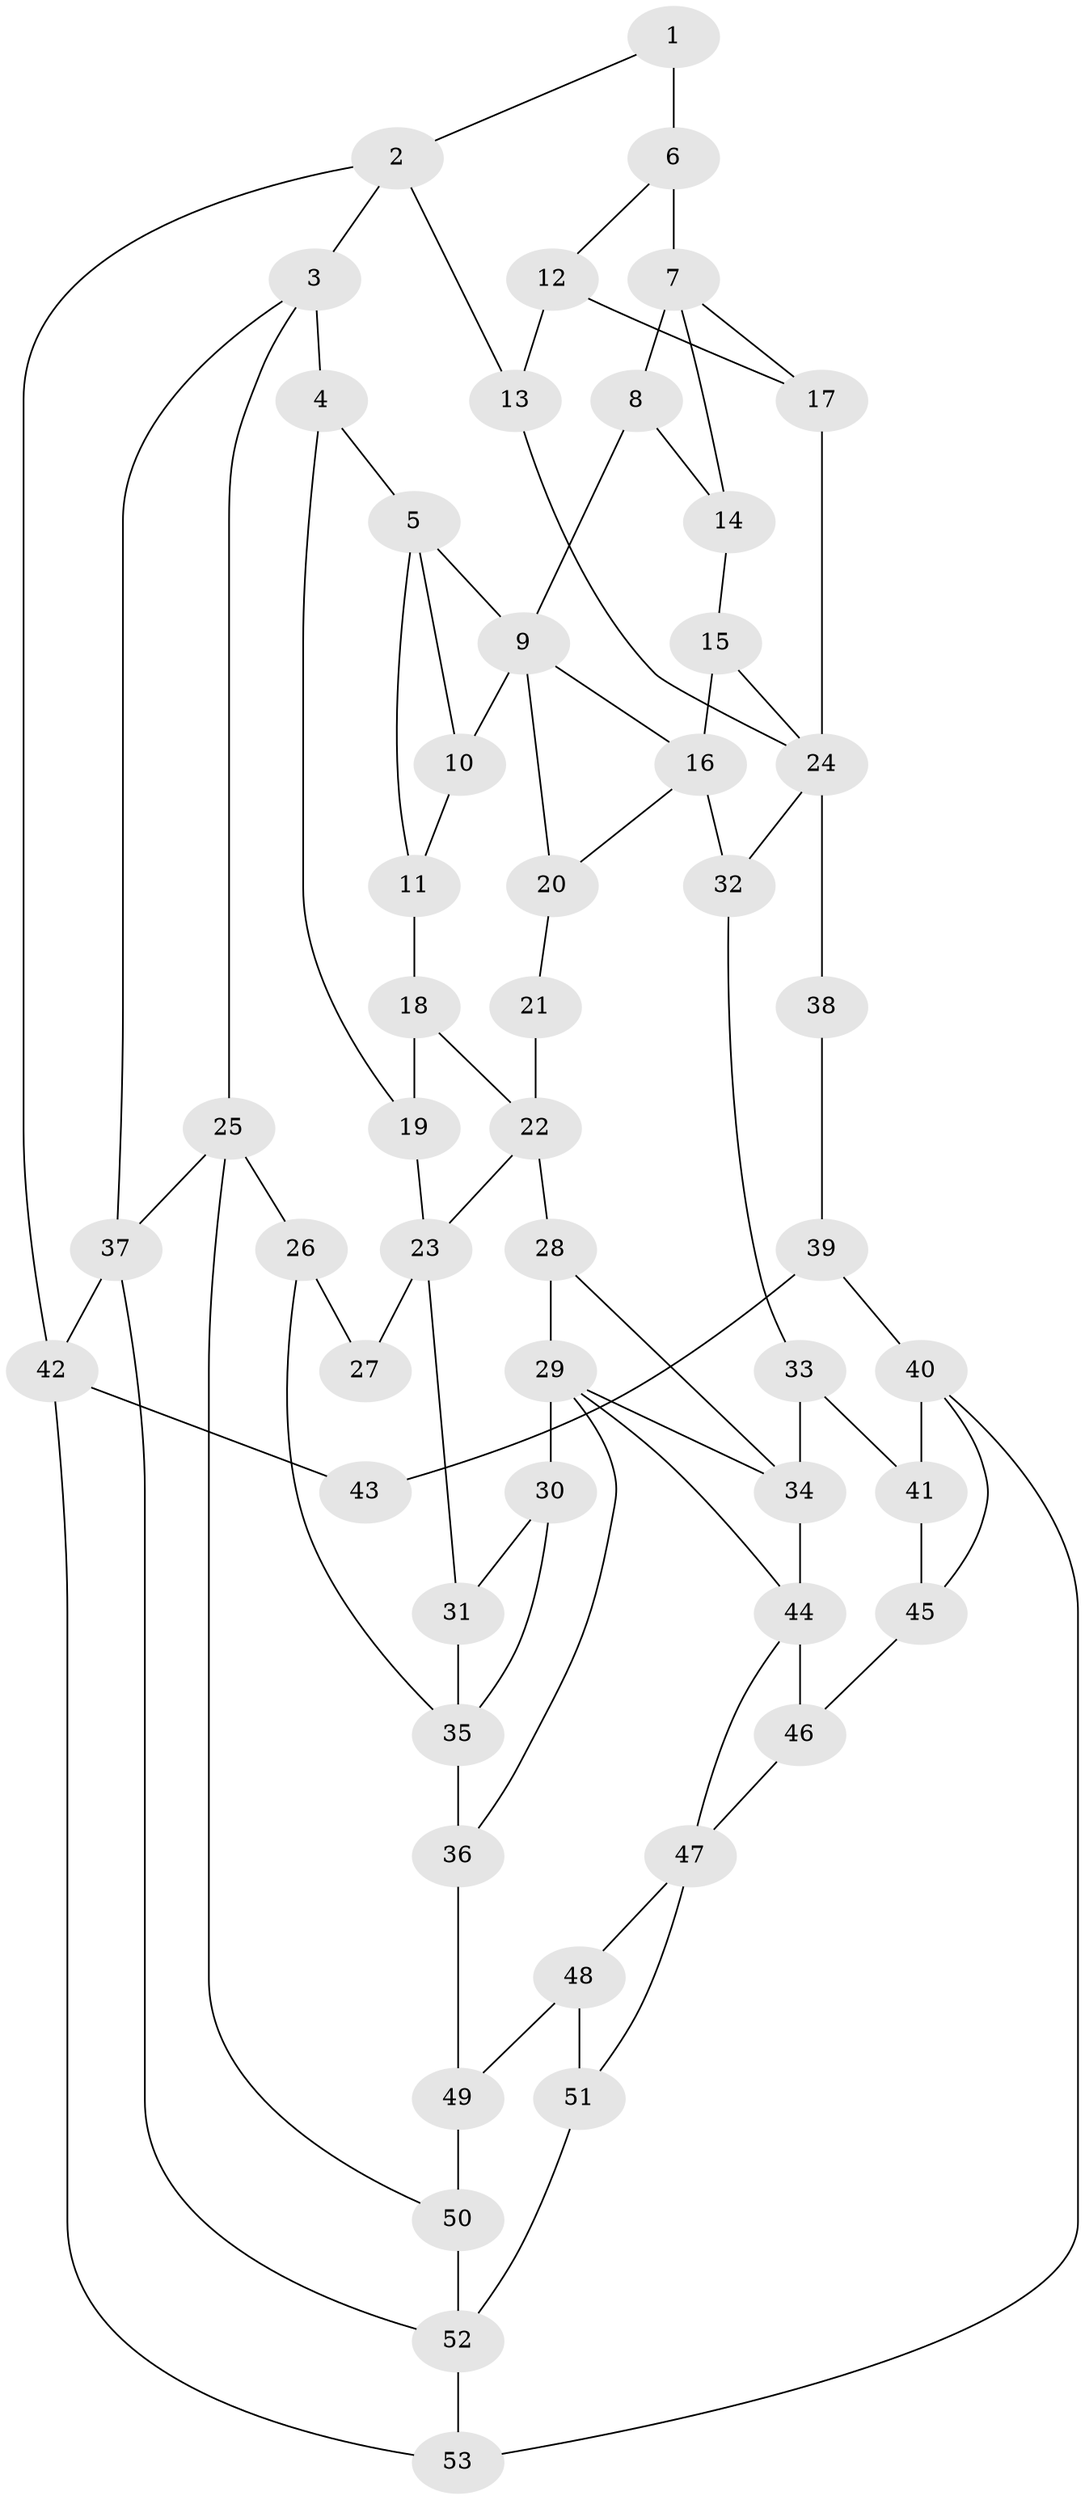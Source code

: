 // original degree distribution, {3: 0.018867924528301886, 6: 0.22641509433962265, 5: 0.5094339622641509, 4: 0.24528301886792453}
// Generated by graph-tools (version 1.1) at 2025/38/03/09/25 02:38:46]
// undirected, 53 vertices, 88 edges
graph export_dot {
graph [start="1"]
  node [color=gray90,style=filled];
  1;
  2;
  3;
  4;
  5;
  6;
  7;
  8;
  9;
  10;
  11;
  12;
  13;
  14;
  15;
  16;
  17;
  18;
  19;
  20;
  21;
  22;
  23;
  24;
  25;
  26;
  27;
  28;
  29;
  30;
  31;
  32;
  33;
  34;
  35;
  36;
  37;
  38;
  39;
  40;
  41;
  42;
  43;
  44;
  45;
  46;
  47;
  48;
  49;
  50;
  51;
  52;
  53;
  1 -- 2 [weight=1.0];
  1 -- 6 [weight=2.0];
  2 -- 3 [weight=1.0];
  2 -- 13 [weight=1.0];
  2 -- 42 [weight=1.0];
  3 -- 4 [weight=1.0];
  3 -- 25 [weight=1.0];
  3 -- 37 [weight=1.0];
  4 -- 5 [weight=1.0];
  4 -- 19 [weight=1.0];
  5 -- 9 [weight=1.0];
  5 -- 10 [weight=1.0];
  5 -- 11 [weight=1.0];
  6 -- 7 [weight=3.0];
  6 -- 12 [weight=1.0];
  7 -- 8 [weight=1.0];
  7 -- 14 [weight=1.0];
  7 -- 17 [weight=1.0];
  8 -- 9 [weight=1.0];
  8 -- 14 [weight=1.0];
  9 -- 10 [weight=1.0];
  9 -- 16 [weight=1.0];
  9 -- 20 [weight=1.0];
  10 -- 11 [weight=1.0];
  11 -- 18 [weight=1.0];
  12 -- 13 [weight=1.0];
  12 -- 17 [weight=1.0];
  13 -- 24 [weight=1.0];
  14 -- 15 [weight=1.0];
  15 -- 16 [weight=2.0];
  15 -- 24 [weight=1.0];
  16 -- 20 [weight=1.0];
  16 -- 32 [weight=2.0];
  17 -- 24 [weight=1.0];
  18 -- 19 [weight=1.0];
  18 -- 22 [weight=1.0];
  19 -- 23 [weight=1.0];
  20 -- 21 [weight=1.0];
  21 -- 22 [weight=2.0];
  22 -- 23 [weight=2.0];
  22 -- 28 [weight=1.0];
  23 -- 27 [weight=2.0];
  23 -- 31 [weight=1.0];
  24 -- 32 [weight=1.0];
  24 -- 38 [weight=2.0];
  25 -- 26 [weight=2.0];
  25 -- 37 [weight=1.0];
  25 -- 50 [weight=1.0];
  26 -- 27 [weight=1.0];
  26 -- 35 [weight=2.0];
  28 -- 29 [weight=1.0];
  28 -- 34 [weight=1.0];
  29 -- 30 [weight=1.0];
  29 -- 34 [weight=1.0];
  29 -- 36 [weight=1.0];
  29 -- 44 [weight=1.0];
  30 -- 31 [weight=1.0];
  30 -- 35 [weight=1.0];
  31 -- 35 [weight=1.0];
  32 -- 33 [weight=2.0];
  33 -- 34 [weight=2.0];
  33 -- 41 [weight=1.0];
  34 -- 44 [weight=2.0];
  35 -- 36 [weight=2.0];
  36 -- 49 [weight=1.0];
  37 -- 42 [weight=1.0];
  37 -- 52 [weight=1.0];
  38 -- 39 [weight=2.0];
  39 -- 40 [weight=2.0];
  39 -- 43 [weight=2.0];
  40 -- 41 [weight=1.0];
  40 -- 45 [weight=1.0];
  40 -- 53 [weight=1.0];
  41 -- 45 [weight=1.0];
  42 -- 43 [weight=1.0];
  42 -- 53 [weight=1.0];
  44 -- 46 [weight=1.0];
  44 -- 47 [weight=1.0];
  45 -- 46 [weight=1.0];
  46 -- 47 [weight=1.0];
  47 -- 48 [weight=1.0];
  47 -- 51 [weight=1.0];
  48 -- 49 [weight=1.0];
  48 -- 51 [weight=2.0];
  49 -- 50 [weight=1.0];
  50 -- 52 [weight=2.0];
  51 -- 52 [weight=2.0];
  52 -- 53 [weight=1.0];
}
